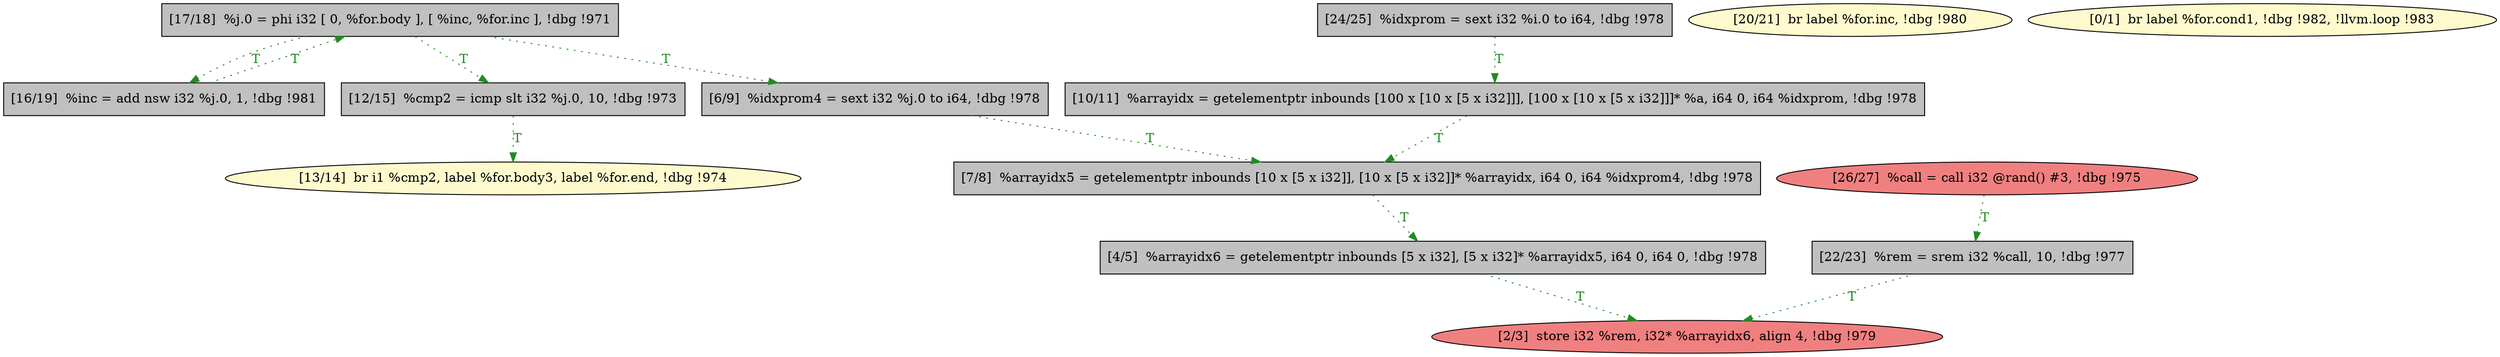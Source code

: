 
digraph G {


node340 [fillcolor=grey,label="[22/23]  %rem = srem i32 %call, 10, !dbg !977",shape=rectangle,style=filled ]
node338 [fillcolor=lemonchiffon,label="[20/21]  br label %for.inc, !dbg !980",shape=ellipse,style=filled ]
node337 [fillcolor=lemonchiffon,label="[13/14]  br i1 %cmp2, label %for.body3, label %for.end, !dbg !974",shape=ellipse,style=filled ]
node336 [fillcolor=grey,label="[16/19]  %inc = add nsw i32 %j.0, 1, !dbg !981",shape=rectangle,style=filled ]
node335 [fillcolor=grey,label="[12/15]  %cmp2 = icmp slt i32 %j.0, 10, !dbg !973",shape=rectangle,style=filled ]
node341 [fillcolor=grey,label="[24/25]  %idxprom = sext i32 %i.0 to i64, !dbg !978",shape=rectangle,style=filled ]
node330 [fillcolor=lightcoral,label="[2/3]  store i32 %rem, i32* %arrayidx6, align 4, !dbg !979",shape=ellipse,style=filled ]
node342 [fillcolor=lightcoral,label="[26/27]  %call = call i32 @rand() #3, !dbg !975",shape=ellipse,style=filled ]
node331 [fillcolor=grey,label="[4/5]  %arrayidx6 = getelementptr inbounds [5 x i32], [5 x i32]* %arrayidx5, i64 0, i64 0, !dbg !978",shape=rectangle,style=filled ]
node339 [fillcolor=grey,label="[17/18]  %j.0 = phi i32 [ 0, %for.body ], [ %inc, %for.inc ], !dbg !971",shape=rectangle,style=filled ]
node332 [fillcolor=grey,label="[6/9]  %idxprom4 = sext i32 %j.0 to i64, !dbg !978",shape=rectangle,style=filled ]
node329 [fillcolor=lemonchiffon,label="[0/1]  br label %for.cond1, !dbg !982, !llvm.loop !983",shape=ellipse,style=filled ]
node333 [fillcolor=grey,label="[7/8]  %arrayidx5 = getelementptr inbounds [10 x [5 x i32]], [10 x [5 x i32]]* %arrayidx, i64 0, i64 %idxprom4, !dbg !978",shape=rectangle,style=filled ]
node334 [fillcolor=grey,label="[10/11]  %arrayidx = getelementptr inbounds [100 x [10 x [5 x i32]]], [100 x [10 x [5 x i32]]]* %a, i64 0, i64 %idxprom, !dbg !978",shape=rectangle,style=filled ]

node334->node333 [style=dotted,color=forestgreen,label="T",fontcolor=forestgreen ]
node333->node331 [style=dotted,color=forestgreen,label="T",fontcolor=forestgreen ]
node336->node339 [style=dotted,color=forestgreen,label="T",fontcolor=forestgreen ]
node339->node336 [style=dotted,color=forestgreen,label="T",fontcolor=forestgreen ]
node340->node330 [style=dotted,color=forestgreen,label="T",fontcolor=forestgreen ]
node335->node337 [style=dotted,color=forestgreen,label="T",fontcolor=forestgreen ]
node342->node340 [style=dotted,color=forestgreen,label="T",fontcolor=forestgreen ]
node339->node332 [style=dotted,color=forestgreen,label="T",fontcolor=forestgreen ]
node341->node334 [style=dotted,color=forestgreen,label="T",fontcolor=forestgreen ]
node331->node330 [style=dotted,color=forestgreen,label="T",fontcolor=forestgreen ]
node339->node335 [style=dotted,color=forestgreen,label="T",fontcolor=forestgreen ]
node332->node333 [style=dotted,color=forestgreen,label="T",fontcolor=forestgreen ]


}
